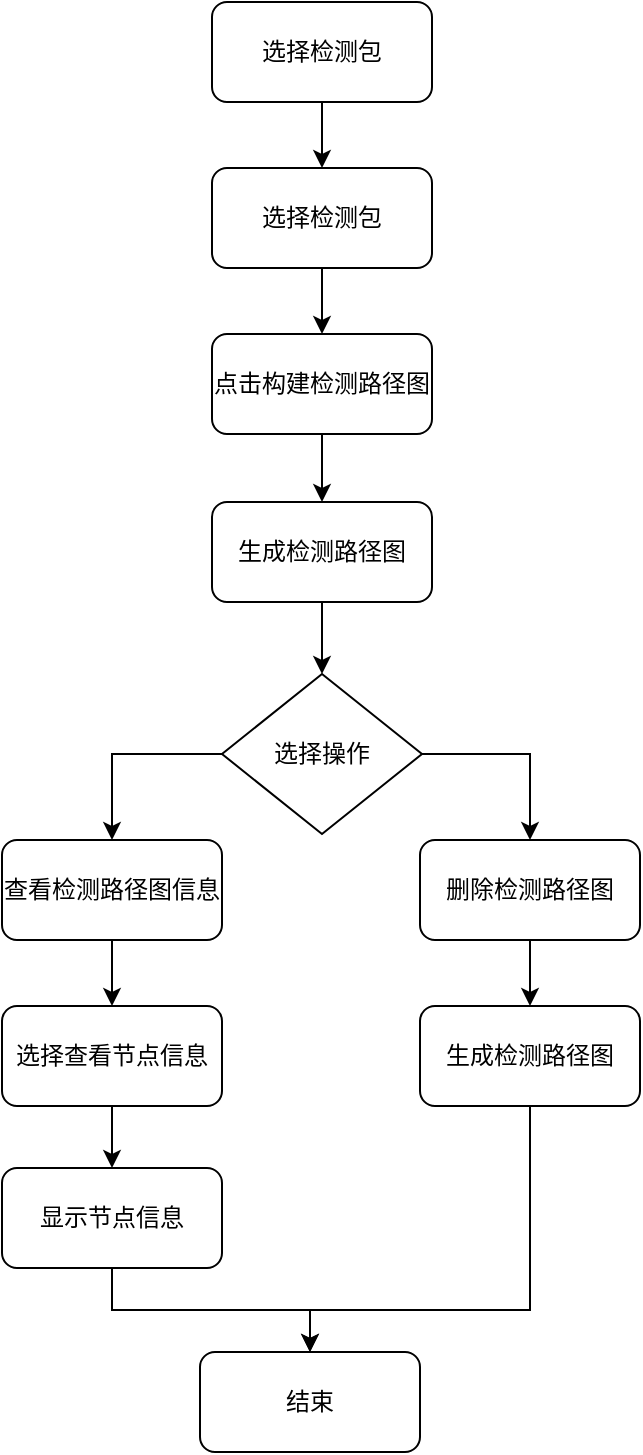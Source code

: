 <mxfile version="20.8.20" type="github">
  <diagram name="第 1 页" id="v_hInMpoqfVpDW3c_P4e">
    <mxGraphModel dx="824" dy="499" grid="1" gridSize="10" guides="1" tooltips="1" connect="1" arrows="1" fold="1" page="1" pageScale="1" pageWidth="827" pageHeight="1169" math="0" shadow="0">
      <root>
        <mxCell id="0" />
        <mxCell id="1" parent="0" />
        <mxCell id="OsdabV3AvmhAhYU_wce2-8" style="edgeStyle=orthogonalEdgeStyle;rounded=0;orthogonalLoop=1;jettySize=auto;html=1;exitX=0.5;exitY=1;exitDx=0;exitDy=0;" edge="1" parent="1" source="OsdabV3AvmhAhYU_wce2-3" target="OsdabV3AvmhAhYU_wce2-4">
          <mxGeometry relative="1" as="geometry" />
        </mxCell>
        <mxCell id="OsdabV3AvmhAhYU_wce2-3" value="选择检测包" style="rounded=1;whiteSpace=wrap;html=1;" vertex="1" parent="1">
          <mxGeometry x="310" y="149" width="110" height="50" as="geometry" />
        </mxCell>
        <mxCell id="OsdabV3AvmhAhYU_wce2-9" style="edgeStyle=orthogonalEdgeStyle;rounded=0;orthogonalLoop=1;jettySize=auto;html=1;exitX=0.5;exitY=1;exitDx=0;exitDy=0;entryX=0.5;entryY=0;entryDx=0;entryDy=0;" edge="1" parent="1" source="OsdabV3AvmhAhYU_wce2-4" target="OsdabV3AvmhAhYU_wce2-5">
          <mxGeometry relative="1" as="geometry" />
        </mxCell>
        <mxCell id="OsdabV3AvmhAhYU_wce2-4" value="点击构建检测路径图" style="rounded=1;whiteSpace=wrap;html=1;" vertex="1" parent="1">
          <mxGeometry x="310" y="232" width="110" height="50" as="geometry" />
        </mxCell>
        <mxCell id="OsdabV3AvmhAhYU_wce2-11" style="edgeStyle=orthogonalEdgeStyle;rounded=0;orthogonalLoop=1;jettySize=auto;html=1;exitX=0.5;exitY=1;exitDx=0;exitDy=0;" edge="1" parent="1" source="OsdabV3AvmhAhYU_wce2-5" target="OsdabV3AvmhAhYU_wce2-10">
          <mxGeometry relative="1" as="geometry" />
        </mxCell>
        <mxCell id="OsdabV3AvmhAhYU_wce2-5" value="生成检测路径图" style="rounded=1;whiteSpace=wrap;html=1;" vertex="1" parent="1">
          <mxGeometry x="310" y="316" width="110" height="50" as="geometry" />
        </mxCell>
        <mxCell id="OsdabV3AvmhAhYU_wce2-7" style="edgeStyle=orthogonalEdgeStyle;rounded=0;orthogonalLoop=1;jettySize=auto;html=1;exitX=0.5;exitY=1;exitDx=0;exitDy=0;entryX=0.5;entryY=0;entryDx=0;entryDy=0;" edge="1" parent="1" source="OsdabV3AvmhAhYU_wce2-6" target="OsdabV3AvmhAhYU_wce2-3">
          <mxGeometry relative="1" as="geometry" />
        </mxCell>
        <mxCell id="OsdabV3AvmhAhYU_wce2-6" value="选择检测包" style="rounded=1;whiteSpace=wrap;html=1;" vertex="1" parent="1">
          <mxGeometry x="310" y="66" width="110" height="50" as="geometry" />
        </mxCell>
        <mxCell id="OsdabV3AvmhAhYU_wce2-16" style="edgeStyle=orthogonalEdgeStyle;rounded=0;orthogonalLoop=1;jettySize=auto;html=1;exitX=0;exitY=0.5;exitDx=0;exitDy=0;" edge="1" parent="1" source="OsdabV3AvmhAhYU_wce2-10" target="OsdabV3AvmhAhYU_wce2-12">
          <mxGeometry relative="1" as="geometry" />
        </mxCell>
        <mxCell id="OsdabV3AvmhAhYU_wce2-17" style="edgeStyle=orthogonalEdgeStyle;rounded=0;orthogonalLoop=1;jettySize=auto;html=1;exitX=1;exitY=0.5;exitDx=0;exitDy=0;entryX=0.5;entryY=0;entryDx=0;entryDy=0;" edge="1" parent="1" source="OsdabV3AvmhAhYU_wce2-10" target="OsdabV3AvmhAhYU_wce2-14">
          <mxGeometry relative="1" as="geometry" />
        </mxCell>
        <mxCell id="OsdabV3AvmhAhYU_wce2-10" value="选择操作" style="rhombus;whiteSpace=wrap;html=1;" vertex="1" parent="1">
          <mxGeometry x="315" y="402" width="100" height="80" as="geometry" />
        </mxCell>
        <mxCell id="OsdabV3AvmhAhYU_wce2-20" style="edgeStyle=orthogonalEdgeStyle;rounded=0;orthogonalLoop=1;jettySize=auto;html=1;exitX=0.5;exitY=1;exitDx=0;exitDy=0;entryX=0.5;entryY=0;entryDx=0;entryDy=0;" edge="1" parent="1" source="OsdabV3AvmhAhYU_wce2-12" target="OsdabV3AvmhAhYU_wce2-13">
          <mxGeometry relative="1" as="geometry" />
        </mxCell>
        <mxCell id="OsdabV3AvmhAhYU_wce2-12" value="查看检测路径图信息" style="rounded=1;whiteSpace=wrap;html=1;" vertex="1" parent="1">
          <mxGeometry x="205" y="485" width="110" height="50" as="geometry" />
        </mxCell>
        <mxCell id="OsdabV3AvmhAhYU_wce2-21" style="edgeStyle=orthogonalEdgeStyle;rounded=0;orthogonalLoop=1;jettySize=auto;html=1;exitX=0.5;exitY=1;exitDx=0;exitDy=0;" edge="1" parent="1" source="OsdabV3AvmhAhYU_wce2-13" target="OsdabV3AvmhAhYU_wce2-18">
          <mxGeometry relative="1" as="geometry" />
        </mxCell>
        <mxCell id="OsdabV3AvmhAhYU_wce2-13" value="选择查看节点信息" style="rounded=1;whiteSpace=wrap;html=1;" vertex="1" parent="1">
          <mxGeometry x="205" y="568" width="110" height="50" as="geometry" />
        </mxCell>
        <mxCell id="OsdabV3AvmhAhYU_wce2-24" style="edgeStyle=orthogonalEdgeStyle;rounded=0;orthogonalLoop=1;jettySize=auto;html=1;exitX=0.5;exitY=1;exitDx=0;exitDy=0;entryX=0.5;entryY=0;entryDx=0;entryDy=0;" edge="1" parent="1" source="OsdabV3AvmhAhYU_wce2-14" target="OsdabV3AvmhAhYU_wce2-15">
          <mxGeometry relative="1" as="geometry" />
        </mxCell>
        <mxCell id="OsdabV3AvmhAhYU_wce2-14" value="删除检测路径图" style="rounded=1;whiteSpace=wrap;html=1;" vertex="1" parent="1">
          <mxGeometry x="414" y="485" width="110" height="50" as="geometry" />
        </mxCell>
        <mxCell id="OsdabV3AvmhAhYU_wce2-26" style="edgeStyle=orthogonalEdgeStyle;rounded=0;orthogonalLoop=1;jettySize=auto;html=1;exitX=0.5;exitY=1;exitDx=0;exitDy=0;entryX=0.5;entryY=0;entryDx=0;entryDy=0;" edge="1" parent="1" source="OsdabV3AvmhAhYU_wce2-15" target="OsdabV3AvmhAhYU_wce2-19">
          <mxGeometry relative="1" as="geometry">
            <Array as="points">
              <mxPoint x="469" y="720" />
              <mxPoint x="359" y="720" />
            </Array>
          </mxGeometry>
        </mxCell>
        <mxCell id="OsdabV3AvmhAhYU_wce2-15" value="生成检测路径图" style="rounded=1;whiteSpace=wrap;html=1;" vertex="1" parent="1">
          <mxGeometry x="414" y="568" width="110" height="50" as="geometry" />
        </mxCell>
        <mxCell id="OsdabV3AvmhAhYU_wce2-23" style="edgeStyle=orthogonalEdgeStyle;rounded=0;orthogonalLoop=1;jettySize=auto;html=1;exitX=0.5;exitY=1;exitDx=0;exitDy=0;entryX=0.5;entryY=0;entryDx=0;entryDy=0;" edge="1" parent="1" source="OsdabV3AvmhAhYU_wce2-18" target="OsdabV3AvmhAhYU_wce2-19">
          <mxGeometry relative="1" as="geometry" />
        </mxCell>
        <mxCell id="OsdabV3AvmhAhYU_wce2-18" value="显示节点信息" style="rounded=1;whiteSpace=wrap;html=1;" vertex="1" parent="1">
          <mxGeometry x="205" y="649" width="110" height="50" as="geometry" />
        </mxCell>
        <mxCell id="OsdabV3AvmhAhYU_wce2-19" value="结束" style="rounded=1;whiteSpace=wrap;html=1;" vertex="1" parent="1">
          <mxGeometry x="304" y="741" width="110" height="50" as="geometry" />
        </mxCell>
      </root>
    </mxGraphModel>
  </diagram>
</mxfile>
